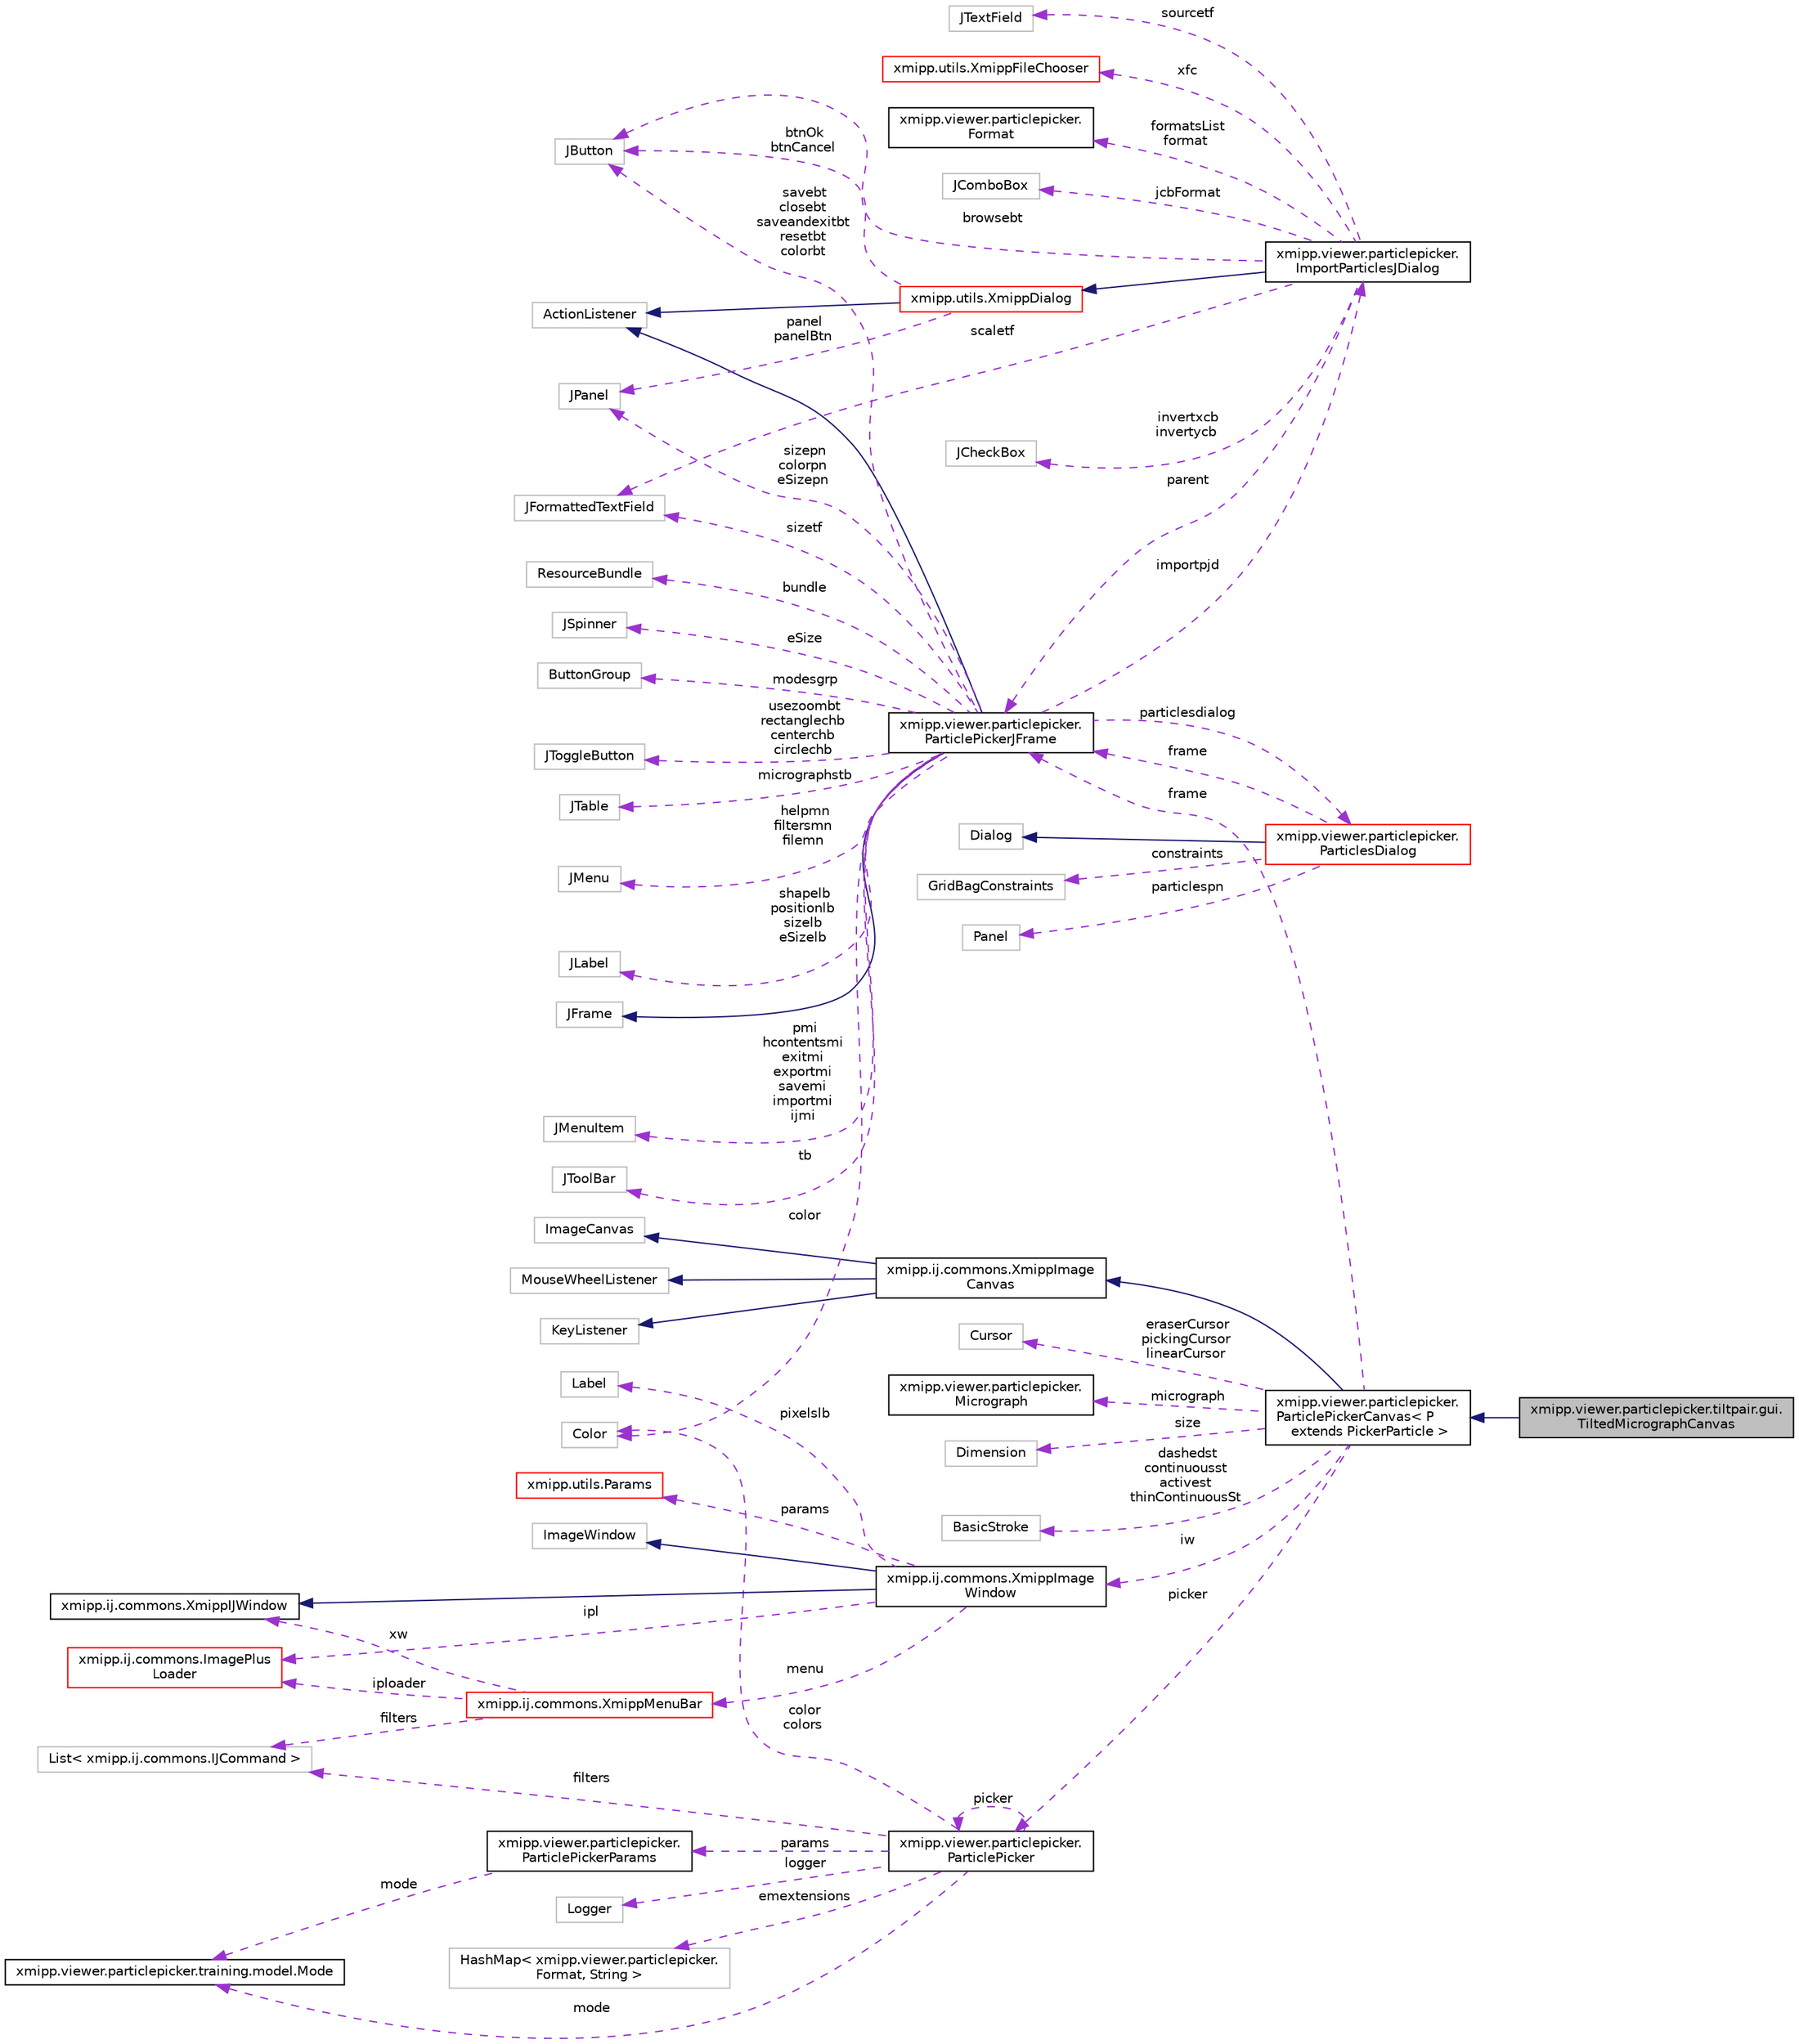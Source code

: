 digraph "xmipp.viewer.particlepicker.tiltpair.gui.TiltedMicrographCanvas"
{
  edge [fontname="Helvetica",fontsize="10",labelfontname="Helvetica",labelfontsize="10"];
  node [fontname="Helvetica",fontsize="10",shape=record];
  rankdir="LR";
  Node6 [label="xmipp.viewer.particlepicker.tiltpair.gui.\lTiltedMicrographCanvas",height=0.2,width=0.4,color="black", fillcolor="grey75", style="filled", fontcolor="black"];
  Node7 -> Node6 [dir="back",color="midnightblue",fontsize="10",style="solid",fontname="Helvetica"];
  Node7 [label="xmipp.viewer.particlepicker.\lParticlePickerCanvas\< P\l extends PickerParticle \>",height=0.2,width=0.4,color="black", fillcolor="white", style="filled",URL="$classxmipp_1_1viewer_1_1particlepicker_1_1ParticlePickerCanvas.html"];
  Node8 -> Node7 [dir="back",color="midnightblue",fontsize="10",style="solid",fontname="Helvetica"];
  Node8 [label="xmipp.ij.commons.XmippImage\lCanvas",height=0.2,width=0.4,color="black", fillcolor="white", style="filled",URL="$classxmipp_1_1ij_1_1commons_1_1XmippImageCanvas.html"];
  Node9 -> Node8 [dir="back",color="midnightblue",fontsize="10",style="solid",fontname="Helvetica"];
  Node9 [label="ImageCanvas",height=0.2,width=0.4,color="grey75", fillcolor="white", style="filled"];
  Node10 -> Node8 [dir="back",color="midnightblue",fontsize="10",style="solid",fontname="Helvetica"];
  Node10 [label="MouseWheelListener",height=0.2,width=0.4,color="grey75", fillcolor="white", style="filled"];
  Node11 -> Node8 [dir="back",color="midnightblue",fontsize="10",style="solid",fontname="Helvetica"];
  Node11 [label="KeyListener",height=0.2,width=0.4,color="grey75", fillcolor="white", style="filled"];
  Node12 -> Node7 [dir="back",color="darkorchid3",fontsize="10",style="dashed",label=" eraserCursor\npickingCursor\nlinearCursor" ,fontname="Helvetica"];
  Node12 [label="Cursor",height=0.2,width=0.4,color="grey75", fillcolor="white", style="filled"];
  Node13 -> Node7 [dir="back",color="darkorchid3",fontsize="10",style="dashed",label=" frame" ,fontname="Helvetica"];
  Node13 [label="xmipp.viewer.particlepicker.\lParticlePickerJFrame",height=0.2,width=0.4,color="black", fillcolor="white", style="filled",URL="$classxmipp_1_1viewer_1_1particlepicker_1_1ParticlePickerJFrame.html"];
  Node14 -> Node13 [dir="back",color="midnightblue",fontsize="10",style="solid",fontname="Helvetica"];
  Node14 [label="JFrame",height=0.2,width=0.4,color="grey75", fillcolor="white", style="filled"];
  Node15 -> Node13 [dir="back",color="midnightblue",fontsize="10",style="solid",fontname="Helvetica"];
  Node15 [label="ActionListener",height=0.2,width=0.4,color="grey75", fillcolor="white", style="filled"];
  Node16 -> Node13 [dir="back",color="darkorchid3",fontsize="10",style="dashed",label=" pmi\nhcontentsmi\nexitmi\nexportmi\nsavemi\nimportmi\nijmi" ,fontname="Helvetica"];
  Node16 [label="JMenuItem",height=0.2,width=0.4,color="grey75", fillcolor="white", style="filled"];
  Node17 -> Node13 [dir="back",color="darkorchid3",fontsize="10",style="dashed",label=" tb" ,fontname="Helvetica"];
  Node17 [label="JToolBar",height=0.2,width=0.4,color="grey75", fillcolor="white", style="filled"];
  Node18 -> Node13 [dir="back",color="darkorchid3",fontsize="10",style="dashed",label=" savebt\nclosebt\nsaveandexitbt\nresetbt\ncolorbt" ,fontname="Helvetica"];
  Node18 [label="JButton",height=0.2,width=0.4,color="grey75", fillcolor="white", style="filled"];
  Node19 -> Node13 [dir="back",color="darkorchid3",fontsize="10",style="dashed",label=" bundle" ,fontname="Helvetica"];
  Node19 [label="ResourceBundle",height=0.2,width=0.4,color="grey75", fillcolor="white", style="filled"];
  Node20 -> Node13 [dir="back",color="darkorchid3",fontsize="10",style="dashed",label=" color" ,fontname="Helvetica"];
  Node20 [label="Color",height=0.2,width=0.4,color="grey75", fillcolor="white", style="filled"];
  Node21 -> Node13 [dir="back",color="darkorchid3",fontsize="10",style="dashed",label=" eSize" ,fontname="Helvetica"];
  Node21 [label="JSpinner",height=0.2,width=0.4,color="grey75", fillcolor="white", style="filled"];
  Node22 -> Node13 [dir="back",color="darkorchid3",fontsize="10",style="dashed",label=" modesgrp" ,fontname="Helvetica"];
  Node22 [label="ButtonGroup",height=0.2,width=0.4,color="grey75", fillcolor="white", style="filled"];
  Node23 -> Node13 [dir="back",color="darkorchid3",fontsize="10",style="dashed",label=" usezoombt\nrectanglechb\ncenterchb\ncirclechb" ,fontname="Helvetica"];
  Node23 [label="JToggleButton",height=0.2,width=0.4,color="grey75", fillcolor="white", style="filled"];
  Node24 -> Node13 [dir="back",color="darkorchid3",fontsize="10",style="dashed",label=" micrographstb" ,fontname="Helvetica"];
  Node24 [label="JTable",height=0.2,width=0.4,color="grey75", fillcolor="white", style="filled"];
  Node25 -> Node13 [dir="back",color="darkorchid3",fontsize="10",style="dashed",label=" importpjd" ,fontname="Helvetica"];
  Node25 [label="xmipp.viewer.particlepicker.\lImportParticlesJDialog",height=0.2,width=0.4,color="black", fillcolor="white", style="filled",URL="$classxmipp_1_1viewer_1_1particlepicker_1_1ImportParticlesJDialog.html"];
  Node26 -> Node25 [dir="back",color="midnightblue",fontsize="10",style="solid",fontname="Helvetica"];
  Node26 [label="xmipp.utils.XmippDialog",height=0.2,width=0.4,color="red", fillcolor="white", style="filled",URL="$classxmipp_1_1utils_1_1XmippDialog.html"];
  Node15 -> Node26 [dir="back",color="midnightblue",fontsize="10",style="solid",fontname="Helvetica"];
  Node18 -> Node26 [dir="back",color="darkorchid3",fontsize="10",style="dashed",label=" btnOk\nbtnCancel" ,fontname="Helvetica"];
  Node29 -> Node26 [dir="back",color="darkorchid3",fontsize="10",style="dashed",label=" panel\npanelBtn" ,fontname="Helvetica"];
  Node29 [label="JPanel",height=0.2,width=0.4,color="grey75", fillcolor="white", style="filled"];
  Node13 -> Node25 [dir="back",color="darkorchid3",fontsize="10",style="dashed",label=" parent" ,fontname="Helvetica"];
  Node30 -> Node25 [dir="back",color="darkorchid3",fontsize="10",style="dashed",label=" invertxcb\ninvertycb" ,fontname="Helvetica"];
  Node30 [label="JCheckBox",height=0.2,width=0.4,color="grey75", fillcolor="white", style="filled"];
  Node18 -> Node25 [dir="back",color="darkorchid3",fontsize="10",style="dashed",label=" browsebt" ,fontname="Helvetica"];
  Node31 -> Node25 [dir="back",color="darkorchid3",fontsize="10",style="dashed",label=" sourcetf" ,fontname="Helvetica"];
  Node31 [label="JTextField",height=0.2,width=0.4,color="grey75", fillcolor="white", style="filled"];
  Node32 -> Node25 [dir="back",color="darkorchid3",fontsize="10",style="dashed",label=" xfc" ,fontname="Helvetica"];
  Node32 [label="xmipp.utils.XmippFileChooser",height=0.2,width=0.4,color="red", fillcolor="white", style="filled",URL="$classxmipp_1_1utils_1_1XmippFileChooser.html"];
  Node34 -> Node25 [dir="back",color="darkorchid3",fontsize="10",style="dashed",label=" formatsList\nformat" ,fontname="Helvetica"];
  Node34 [label="xmipp.viewer.particlepicker.\lFormat",height=0.2,width=0.4,color="black", fillcolor="white", style="filled",URL="$enumxmipp_1_1viewer_1_1particlepicker_1_1Format.html"];
  Node35 -> Node25 [dir="back",color="darkorchid3",fontsize="10",style="dashed",label=" jcbFormat" ,fontname="Helvetica"];
  Node35 [label="JComboBox",height=0.2,width=0.4,color="grey75", fillcolor="white", style="filled"];
  Node36 -> Node25 [dir="back",color="darkorchid3",fontsize="10",style="dashed",label=" scaletf" ,fontname="Helvetica"];
  Node36 [label="JFormattedTextField",height=0.2,width=0.4,color="grey75", fillcolor="white", style="filled"];
  Node37 -> Node13 [dir="back",color="darkorchid3",fontsize="10",style="dashed",label=" helpmn\nfiltersmn\nfilemn" ,fontname="Helvetica"];
  Node37 [label="JMenu",height=0.2,width=0.4,color="grey75", fillcolor="white", style="filled"];
  Node38 -> Node13 [dir="back",color="darkorchid3",fontsize="10",style="dashed",label=" shapelb\npositionlb\nsizelb\neSizelb" ,fontname="Helvetica"];
  Node38 [label="JLabel",height=0.2,width=0.4,color="grey75", fillcolor="white", style="filled"];
  Node39 -> Node13 [dir="back",color="darkorchid3",fontsize="10",style="dashed",label=" particlesdialog" ,fontname="Helvetica"];
  Node39 [label="xmipp.viewer.particlepicker.\lParticlesDialog",height=0.2,width=0.4,color="red", fillcolor="white", style="filled",URL="$classxmipp_1_1viewer_1_1particlepicker_1_1ParticlesDialog.html"];
  Node40 -> Node39 [dir="back",color="midnightblue",fontsize="10",style="solid",fontname="Helvetica"];
  Node40 [label="Dialog",height=0.2,width=0.4,color="grey75", fillcolor="white", style="filled"];
  Node13 -> Node39 [dir="back",color="darkorchid3",fontsize="10",style="dashed",label=" frame" ,fontname="Helvetica"];
  Node41 -> Node39 [dir="back",color="darkorchid3",fontsize="10",style="dashed",label=" constraints" ,fontname="Helvetica"];
  Node41 [label="GridBagConstraints",height=0.2,width=0.4,color="grey75", fillcolor="white", style="filled"];
  Node42 -> Node39 [dir="back",color="darkorchid3",fontsize="10",style="dashed",label=" particlespn" ,fontname="Helvetica"];
  Node42 [label="Panel",height=0.2,width=0.4,color="grey75", fillcolor="white", style="filled"];
  Node29 -> Node13 [dir="back",color="darkorchid3",fontsize="10",style="dashed",label=" sizepn\ncolorpn\neSizepn" ,fontname="Helvetica"];
  Node36 -> Node13 [dir="back",color="darkorchid3",fontsize="10",style="dashed",label=" sizetf" ,fontname="Helvetica"];
  Node44 -> Node7 [dir="back",color="darkorchid3",fontsize="10",style="dashed",label=" micrograph" ,fontname="Helvetica"];
  Node44 [label="xmipp.viewer.particlepicker.\lMicrograph",height=0.2,width=0.4,color="black", fillcolor="white", style="filled",URL="$classxmipp_1_1viewer_1_1particlepicker_1_1Micrograph.html"];
  Node45 -> Node7 [dir="back",color="darkorchid3",fontsize="10",style="dashed",label=" iw" ,fontname="Helvetica"];
  Node45 [label="xmipp.ij.commons.XmippImage\lWindow",height=0.2,width=0.4,color="black", fillcolor="white", style="filled",URL="$classxmipp_1_1ij_1_1commons_1_1XmippImageWindow.html"];
  Node46 -> Node45 [dir="back",color="midnightblue",fontsize="10",style="solid",fontname="Helvetica"];
  Node46 [label="ImageWindow",height=0.2,width=0.4,color="grey75", fillcolor="white", style="filled"];
  Node47 -> Node45 [dir="back",color="midnightblue",fontsize="10",style="solid",fontname="Helvetica"];
  Node47 [label="xmipp.ij.commons.XmippIJWindow",height=0.2,width=0.4,color="black", fillcolor="white", style="filled",URL="$interfacexmipp_1_1ij_1_1commons_1_1XmippIJWindow.html"];
  Node48 -> Node45 [dir="back",color="darkorchid3",fontsize="10",style="dashed",label=" menu" ,fontname="Helvetica"];
  Node48 [label="xmipp.ij.commons.XmippMenuBar",height=0.2,width=0.4,color="red", fillcolor="white", style="filled",URL="$classxmipp_1_1ij_1_1commons_1_1XmippMenuBar.html"];
  Node50 -> Node48 [dir="back",color="darkorchid3",fontsize="10",style="dashed",label=" filters" ,fontname="Helvetica"];
  Node50 [label="List\< xmipp.ij.commons.IJCommand \>",height=0.2,width=0.4,color="grey75", fillcolor="white", style="filled"];
  Node47 -> Node48 [dir="back",color="darkorchid3",fontsize="10",style="dashed",label=" xw" ,fontname="Helvetica"];
  Node58 -> Node48 [dir="back",color="darkorchid3",fontsize="10",style="dashed",label=" iploader" ,fontname="Helvetica"];
  Node58 [label="xmipp.ij.commons.ImagePlus\lLoader",height=0.2,width=0.4,color="red", fillcolor="white", style="filled",URL="$classxmipp_1_1ij_1_1commons_1_1ImagePlusLoader.html"];
  Node64 -> Node45 [dir="back",color="darkorchid3",fontsize="10",style="dashed",label=" pixelslb" ,fontname="Helvetica"];
  Node64 [label="Label",height=0.2,width=0.4,color="grey75", fillcolor="white", style="filled"];
  Node65 -> Node45 [dir="back",color="darkorchid3",fontsize="10",style="dashed",label=" params" ,fontname="Helvetica"];
  Node65 [label="xmipp.utils.Params",height=0.2,width=0.4,color="red", fillcolor="white", style="filled",URL="$classxmipp_1_1utils_1_1Params.html"];
  Node58 -> Node45 [dir="back",color="darkorchid3",fontsize="10",style="dashed",label=" ipl" ,fontname="Helvetica"];
  Node68 -> Node7 [dir="back",color="darkorchid3",fontsize="10",style="dashed",label=" picker" ,fontname="Helvetica"];
  Node68 [label="xmipp.viewer.particlepicker.\lParticlePicker",height=0.2,width=0.4,color="black", fillcolor="white", style="filled",URL="$classxmipp_1_1viewer_1_1particlepicker_1_1ParticlePicker.html"];
  Node50 -> Node68 [dir="back",color="darkorchid3",fontsize="10",style="dashed",label=" filters" ,fontname="Helvetica"];
  Node69 -> Node68 [dir="back",color="darkorchid3",fontsize="10",style="dashed",label=" emextensions" ,fontname="Helvetica"];
  Node69 [label="HashMap\< xmipp.viewer.particlepicker.\lFormat, String \>",height=0.2,width=0.4,color="grey75", fillcolor="white", style="filled"];
  Node20 -> Node68 [dir="back",color="darkorchid3",fontsize="10",style="dashed",label=" color\ncolors" ,fontname="Helvetica"];
  Node68 -> Node68 [dir="back",color="darkorchid3",fontsize="10",style="dashed",label=" picker" ,fontname="Helvetica"];
  Node70 -> Node68 [dir="back",color="darkorchid3",fontsize="10",style="dashed",label=" mode" ,fontname="Helvetica"];
  Node70 [label="xmipp.viewer.particlepicker.training.model.Mode",height=0.2,width=0.4,color="black", fillcolor="white", style="filled",URL="$enumxmipp_1_1viewer_1_1particlepicker_1_1training_1_1model_1_1Mode.html"];
  Node71 -> Node68 [dir="back",color="darkorchid3",fontsize="10",style="dashed",label=" logger" ,fontname="Helvetica"];
  Node71 [label="Logger",height=0.2,width=0.4,color="grey75", fillcolor="white", style="filled"];
  Node72 -> Node68 [dir="back",color="darkorchid3",fontsize="10",style="dashed",label=" params" ,fontname="Helvetica"];
  Node72 [label="xmipp.viewer.particlepicker.\lParticlePickerParams",height=0.2,width=0.4,color="black", fillcolor="white", style="filled",URL="$classxmipp_1_1viewer_1_1particlepicker_1_1ParticlePickerParams.html"];
  Node70 -> Node72 [dir="back",color="darkorchid3",fontsize="10",style="dashed",label=" mode" ,fontname="Helvetica"];
  Node73 -> Node7 [dir="back",color="darkorchid3",fontsize="10",style="dashed",label=" size" ,fontname="Helvetica"];
  Node73 [label="Dimension",height=0.2,width=0.4,color="grey75", fillcolor="white", style="filled"];
  Node74 -> Node7 [dir="back",color="darkorchid3",fontsize="10",style="dashed",label=" dashedst\ncontinuousst\nactivest\nthinContinuousSt" ,fontname="Helvetica"];
  Node74 [label="BasicStroke",height=0.2,width=0.4,color="grey75", fillcolor="white", style="filled"];
}
